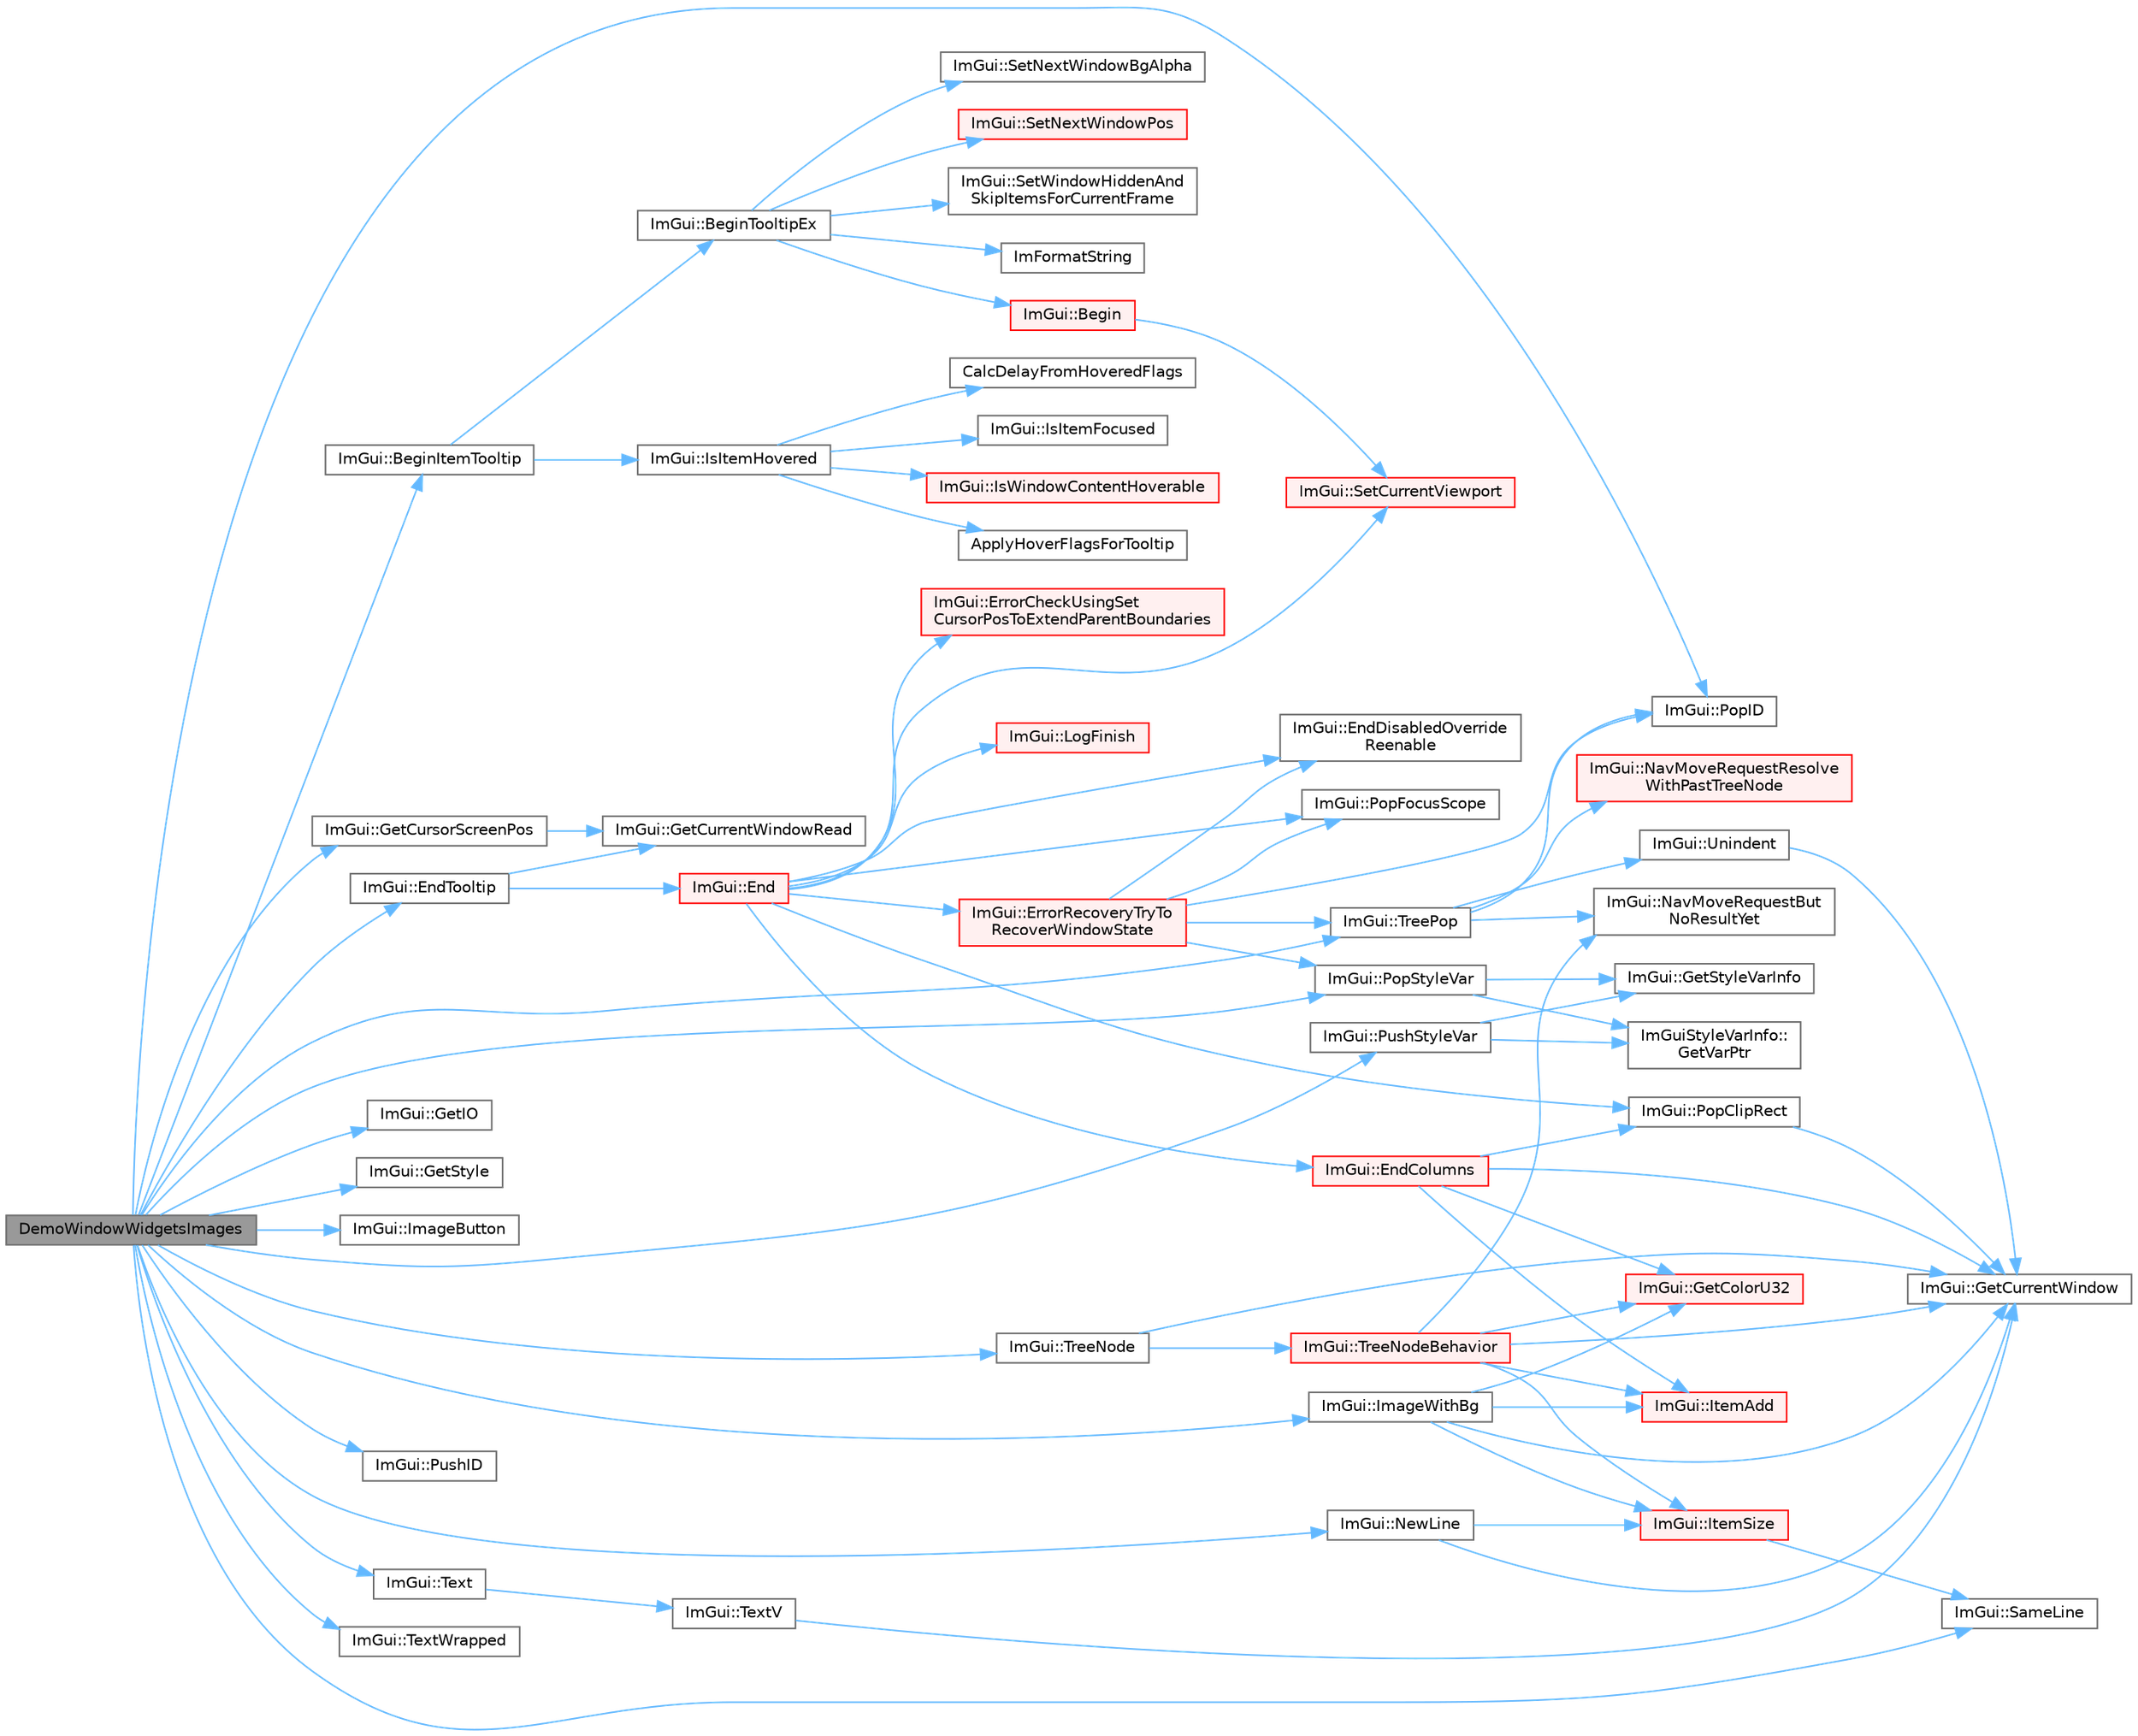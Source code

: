 digraph "DemoWindowWidgetsImages"
{
 // LATEX_PDF_SIZE
  bgcolor="transparent";
  edge [fontname=Helvetica,fontsize=10,labelfontname=Helvetica,labelfontsize=10];
  node [fontname=Helvetica,fontsize=10,shape=box,height=0.2,width=0.4];
  rankdir="LR";
  Node1 [id="Node000001",label="DemoWindowWidgetsImages",height=0.2,width=0.4,color="gray40", fillcolor="grey60", style="filled", fontcolor="black",tooltip=" "];
  Node1 -> Node2 [id="edge76_Node000001_Node000002",color="steelblue1",style="solid",tooltip=" "];
  Node2 [id="Node000002",label="ImGui::BeginItemTooltip",height=0.2,width=0.4,color="grey40", fillcolor="white", style="filled",URL="$namespace_im_gui.html#a0557ed1d3f89dcb5d25311bf3099ddf5",tooltip=" "];
  Node2 -> Node3 [id="edge77_Node000002_Node000003",color="steelblue1",style="solid",tooltip=" "];
  Node3 [id="Node000003",label="ImGui::BeginTooltipEx",height=0.2,width=0.4,color="grey40", fillcolor="white", style="filled",URL="$namespace_im_gui.html#a18b17a0b20c3f2a16068b84210cfded4",tooltip=" "];
  Node3 -> Node4 [id="edge78_Node000003_Node000004",color="steelblue1",style="solid",tooltip=" "];
  Node4 [id="Node000004",label="ImGui::Begin",height=0.2,width=0.4,color="red", fillcolor="#FFF0F0", style="filled",URL="$namespace_im_gui.html#a581e58db0bc930bafa4a5d23093a2b99",tooltip=" "];
  Node4 -> Node361 [id="edge79_Node000004_Node000361",color="steelblue1",style="solid",tooltip=" "];
  Node361 [id="Node000361",label="ImGui::SetCurrentViewport",height=0.2,width=0.4,color="red", fillcolor="#FFF0F0", style="filled",URL="$namespace_im_gui.html#a518a36249ab67227a13fd01a4236cbe1",tooltip=" "];
  Node3 -> Node68 [id="edge80_Node000003_Node000068",color="steelblue1",style="solid",tooltip=" "];
  Node68 [id="Node000068",label="ImFormatString",height=0.2,width=0.4,color="grey40", fillcolor="white", style="filled",URL="$imgui_8cpp.html#a75ccaf7d676b1f567ba888ae42ac3809",tooltip=" "];
  Node3 -> Node515 [id="edge81_Node000003_Node000515",color="steelblue1",style="solid",tooltip=" "];
  Node515 [id="Node000515",label="ImGui::SetNextWindowBgAlpha",height=0.2,width=0.4,color="grey40", fillcolor="white", style="filled",URL="$namespace_im_gui.html#a7de5a63cec4babe417f972403db6430c",tooltip=" "];
  Node3 -> Node254 [id="edge82_Node000003_Node000254",color="steelblue1",style="solid",tooltip=" "];
  Node254 [id="Node000254",label="ImGui::SetNextWindowPos",height=0.2,width=0.4,color="red", fillcolor="#FFF0F0", style="filled",URL="$namespace_im_gui.html#afbccd31113430670b5ab2bf0d6f509bf",tooltip=" "];
  Node3 -> Node26 [id="edge83_Node000003_Node000026",color="steelblue1",style="solid",tooltip=" "];
  Node26 [id="Node000026",label="ImGui::SetWindowHiddenAnd\lSkipItemsForCurrentFrame",height=0.2,width=0.4,color="grey40", fillcolor="white", style="filled",URL="$namespace_im_gui.html#a2a1dfd9dfa155f17d07c75f54130228b",tooltip=" "];
  Node2 -> Node70 [id="edge84_Node000002_Node000070",color="steelblue1",style="solid",tooltip=" "];
  Node70 [id="Node000070",label="ImGui::IsItemHovered",height=0.2,width=0.4,color="grey40", fillcolor="white", style="filled",URL="$namespace_im_gui.html#ac9a400eff3a9561d95e80486c52a660b",tooltip=" "];
  Node70 -> Node71 [id="edge85_Node000070_Node000071",color="steelblue1",style="solid",tooltip=" "];
  Node71 [id="Node000071",label="ApplyHoverFlagsForTooltip",height=0.2,width=0.4,color="grey40", fillcolor="white", style="filled",URL="$imgui_8cpp.html#a989cfbd85e6f3d725efd883c4275872e",tooltip=" "];
  Node70 -> Node72 [id="edge86_Node000070_Node000072",color="steelblue1",style="solid",tooltip=" "];
  Node72 [id="Node000072",label="CalcDelayFromHoveredFlags",height=0.2,width=0.4,color="grey40", fillcolor="white", style="filled",URL="$imgui_8cpp.html#a486a2f0ac6b8bc3c18f14d08b3c808d6",tooltip=" "];
  Node70 -> Node73 [id="edge87_Node000070_Node000073",color="steelblue1",style="solid",tooltip=" "];
  Node73 [id="Node000073",label="ImGui::IsItemFocused",height=0.2,width=0.4,color="grey40", fillcolor="white", style="filled",URL="$namespace_im_gui.html#add3290865a67327258c3a32b695adb28",tooltip=" "];
  Node70 -> Node74 [id="edge88_Node000070_Node000074",color="steelblue1",style="solid",tooltip=" "];
  Node74 [id="Node000074",label="ImGui::IsWindowContentHoverable",height=0.2,width=0.4,color="red", fillcolor="#FFF0F0", style="filled",URL="$namespace_im_gui.html#ab3095c274afa3c3d73e1d5cae190f469",tooltip=" "];
  Node1 -> Node81 [id="edge89_Node000001_Node000081",color="steelblue1",style="solid",tooltip=" "];
  Node81 [id="Node000081",label="ImGui::EndTooltip",height=0.2,width=0.4,color="grey40", fillcolor="white", style="filled",URL="$namespace_im_gui.html#ac8d75c160cfdf43d512f773ca133a1c6",tooltip=" "];
  Node81 -> Node82 [id="edge90_Node000081_Node000082",color="steelblue1",style="solid",tooltip=" "];
  Node82 [id="Node000082",label="ImGui::End",height=0.2,width=0.4,color="red", fillcolor="#FFF0F0", style="filled",URL="$namespace_im_gui.html#a5479d93794a004c67ceb6d13f37c8254",tooltip=" "];
  Node82 -> Node83 [id="edge91_Node000082_Node000083",color="steelblue1",style="solid",tooltip=" "];
  Node83 [id="Node000083",label="ImGui::EndColumns",height=0.2,width=0.4,color="red", fillcolor="#FFF0F0", style="filled",URL="$namespace_im_gui.html#af93bed3bce5475fe4d525d744f16aa20",tooltip=" "];
  Node83 -> Node86 [id="edge92_Node000083_Node000086",color="steelblue1",style="solid",tooltip=" "];
  Node86 [id="Node000086",label="ImGui::GetColorU32",height=0.2,width=0.4,color="red", fillcolor="#FFF0F0", style="filled",URL="$namespace_im_gui.html#a0de2d9bd347d9866511eb8d014e62556",tooltip=" "];
  Node83 -> Node85 [id="edge93_Node000083_Node000085",color="steelblue1",style="solid",tooltip=" "];
  Node85 [id="Node000085",label="ImGui::GetCurrentWindow",height=0.2,width=0.4,color="grey40", fillcolor="white", style="filled",URL="$namespace_im_gui.html#ac452417b5004ca16a814a72cff153526",tooltip=" "];
  Node83 -> Node108 [id="edge94_Node000083_Node000108",color="steelblue1",style="solid",tooltip=" "];
  Node108 [id="Node000108",label="ImGui::ItemAdd",height=0.2,width=0.4,color="red", fillcolor="#FFF0F0", style="filled",URL="$namespace_im_gui.html#a0c2ccafc8d403c02a6590ac21157b9ac",tooltip=" "];
  Node83 -> Node156 [id="edge95_Node000083_Node000156",color="steelblue1",style="solid",tooltip=" "];
  Node156 [id="Node000156",label="ImGui::PopClipRect",height=0.2,width=0.4,color="grey40", fillcolor="white", style="filled",URL="$namespace_im_gui.html#aef1c8a6e5a3c70cb10d03d2a2a66dfd8",tooltip=" "];
  Node156 -> Node85 [id="edge96_Node000156_Node000085",color="steelblue1",style="solid",tooltip=" "];
  Node82 -> Node163 [id="edge97_Node000082_Node000163",color="steelblue1",style="solid",tooltip=" "];
  Node163 [id="Node000163",label="ImGui::EndDisabledOverride\lReenable",height=0.2,width=0.4,color="grey40", fillcolor="white", style="filled",URL="$namespace_im_gui.html#a336225979f3fe3fd9ceba657123f9084",tooltip=" "];
  Node82 -> Node164 [id="edge98_Node000082_Node000164",color="steelblue1",style="solid",tooltip=" "];
  Node164 [id="Node000164",label="ImGui::ErrorCheckUsingSet\lCursorPosToExtendParentBoundaries",height=0.2,width=0.4,color="red", fillcolor="#FFF0F0", style="filled",URL="$namespace_im_gui.html#ad5832500c14abd9e76e376b82701385b",tooltip=" "];
  Node82 -> Node165 [id="edge99_Node000082_Node000165",color="steelblue1",style="solid",tooltip=" "];
  Node165 [id="Node000165",label="ImGui::ErrorRecoveryTryTo\lRecoverWindowState",height=0.2,width=0.4,color="red", fillcolor="#FFF0F0", style="filled",URL="$namespace_im_gui.html#a9e02d2905347634105ecc057a0824e1a",tooltip=" "];
  Node165 -> Node163 [id="edge100_Node000165_Node000163",color="steelblue1",style="solid",tooltip=" "];
  Node165 -> Node201 [id="edge101_Node000165_Node000201",color="steelblue1",style="solid",tooltip=" "];
  Node201 [id="Node000201",label="ImGui::PopFocusScope",height=0.2,width=0.4,color="grey40", fillcolor="white", style="filled",URL="$namespace_im_gui.html#a660bc1ff7f6d971fc4b4236e87409b38",tooltip=" "];
  Node165 -> Node93 [id="edge102_Node000165_Node000093",color="steelblue1",style="solid",tooltip=" "];
  Node93 [id="Node000093",label="ImGui::PopID",height=0.2,width=0.4,color="grey40", fillcolor="white", style="filled",URL="$namespace_im_gui.html#aba0b2d8f890a5d435ae43d0c4a2d4dd1",tooltip=" "];
  Node165 -> Node250 [id="edge103_Node000165_Node000250",color="steelblue1",style="solid",tooltip=" "];
  Node250 [id="Node000250",label="ImGui::PopStyleVar",height=0.2,width=0.4,color="grey40", fillcolor="white", style="filled",URL="$namespace_im_gui.html#a14116e57d81e326adef2a702e65781d4",tooltip=" "];
  Node250 -> Node251 [id="edge104_Node000250_Node000251",color="steelblue1",style="solid",tooltip=" "];
  Node251 [id="Node000251",label="ImGui::GetStyleVarInfo",height=0.2,width=0.4,color="grey40", fillcolor="white", style="filled",URL="$namespace_im_gui.html#a3870829d4a3b6ea8ad8f6f82c944495f",tooltip=" "];
  Node250 -> Node252 [id="edge105_Node000250_Node000252",color="steelblue1",style="solid",tooltip=" "];
  Node252 [id="Node000252",label="ImGuiStyleVarInfo::\lGetVarPtr",height=0.2,width=0.4,color="grey40", fillcolor="white", style="filled",URL="$struct_im_gui_style_var_info.html#a6621aa66480ec67de95b6a74625d834a",tooltip=" "];
  Node165 -> Node355 [id="edge106_Node000165_Node000355",color="steelblue1",style="solid",tooltip=" "];
  Node355 [id="Node000355",label="ImGui::TreePop",height=0.2,width=0.4,color="grey40", fillcolor="white", style="filled",URL="$namespace_im_gui.html#a41ecf265e5f678c78fc9c30b3cf2077f",tooltip=" "];
  Node355 -> Node172 [id="edge107_Node000355_Node000172",color="steelblue1",style="solid",tooltip=" "];
  Node172 [id="Node000172",label="ImGui::NavMoveRequestBut\lNoResultYet",height=0.2,width=0.4,color="grey40", fillcolor="white", style="filled",URL="$namespace_im_gui.html#a3fab98556d11690efd4f7f2fde94968e",tooltip=" "];
  Node355 -> Node356 [id="edge108_Node000355_Node000356",color="steelblue1",style="solid",tooltip=" "];
  Node356 [id="Node000356",label="ImGui::NavMoveRequestResolve\lWithPastTreeNode",height=0.2,width=0.4,color="red", fillcolor="#FFF0F0", style="filled",URL="$namespace_im_gui.html#a626a63937b3f661fc089c4989176cb90",tooltip=" "];
  Node355 -> Node93 [id="edge109_Node000355_Node000093",color="steelblue1",style="solid",tooltip=" "];
  Node355 -> Node357 [id="edge110_Node000355_Node000357",color="steelblue1",style="solid",tooltip=" "];
  Node357 [id="Node000357",label="ImGui::Unindent",height=0.2,width=0.4,color="grey40", fillcolor="white", style="filled",URL="$namespace_im_gui.html#ad577d36753634c9bbdc3750b0e5217f5",tooltip=" "];
  Node357 -> Node85 [id="edge111_Node000357_Node000085",color="steelblue1",style="solid",tooltip=" "];
  Node82 -> Node358 [id="edge112_Node000082_Node000358",color="steelblue1",style="solid",tooltip=" "];
  Node358 [id="Node000358",label="ImGui::LogFinish",height=0.2,width=0.4,color="red", fillcolor="#FFF0F0", style="filled",URL="$namespace_im_gui.html#a2ebcd048d1ca025fb972e1c2e920e3f3",tooltip=" "];
  Node82 -> Node156 [id="edge113_Node000082_Node000156",color="steelblue1",style="solid",tooltip=" "];
  Node82 -> Node201 [id="edge114_Node000082_Node000201",color="steelblue1",style="solid",tooltip=" "];
  Node82 -> Node361 [id="edge115_Node000082_Node000361",color="steelblue1",style="solid",tooltip=" "];
  Node81 -> Node100 [id="edge116_Node000081_Node000100",color="steelblue1",style="solid",tooltip=" "];
  Node100 [id="Node000100",label="ImGui::GetCurrentWindowRead",height=0.2,width=0.4,color="grey40", fillcolor="white", style="filled",URL="$namespace_im_gui.html#a055af7d6b7b4ae977a9c3c25a98e0d2f",tooltip=" "];
  Node1 -> Node516 [id="edge117_Node000001_Node000516",color="steelblue1",style="solid",tooltip=" "];
  Node516 [id="Node000516",label="ImGui::GetCursorScreenPos",height=0.2,width=0.4,color="grey40", fillcolor="white", style="filled",URL="$namespace_im_gui.html#adb0db3c1ee36f5085f35890a4229ae75",tooltip=" "];
  Node516 -> Node100 [id="edge118_Node000516_Node000100",color="steelblue1",style="solid",tooltip=" "];
  Node1 -> Node517 [id="edge119_Node000001_Node000517",color="steelblue1",style="solid",tooltip=" "];
  Node517 [id="Node000517",label="ImGui::GetIO",height=0.2,width=0.4,color="grey40", fillcolor="white", style="filled",URL="$namespace_im_gui.html#a3179e560812f878f3961ce803a5d9302",tooltip=" "];
  Node1 -> Node518 [id="edge120_Node000001_Node000518",color="steelblue1",style="solid",tooltip=" "];
  Node518 [id="Node000518",label="ImGui::GetStyle",height=0.2,width=0.4,color="grey40", fillcolor="white", style="filled",URL="$namespace_im_gui.html#abafef4bb3e3654efd96a47b2e22870a7",tooltip=" "];
  Node1 -> Node519 [id="edge121_Node000001_Node000519",color="steelblue1",style="solid",tooltip=" "];
  Node519 [id="Node000519",label="ImGui::ImageButton",height=0.2,width=0.4,color="grey40", fillcolor="white", style="filled",URL="$namespace_im_gui.html#af3b1c663cabd3324291be7f13c1eb60f",tooltip=" "];
  Node1 -> Node520 [id="edge122_Node000001_Node000520",color="steelblue1",style="solid",tooltip=" "];
  Node520 [id="Node000520",label="ImGui::ImageWithBg",height=0.2,width=0.4,color="grey40", fillcolor="white", style="filled",URL="$namespace_im_gui.html#a8c81ba6f9cd30e3f1cb945a4b7ef161d",tooltip=" "];
  Node520 -> Node86 [id="edge123_Node000520_Node000086",color="steelblue1",style="solid",tooltip=" "];
  Node520 -> Node85 [id="edge124_Node000520_Node000085",color="steelblue1",style="solid",tooltip=" "];
  Node520 -> Node108 [id="edge125_Node000520_Node000108",color="steelblue1",style="solid",tooltip=" "];
  Node520 -> Node169 [id="edge126_Node000520_Node000169",color="steelblue1",style="solid",tooltip=" "];
  Node169 [id="Node000169",label="ImGui::ItemSize",height=0.2,width=0.4,color="red", fillcolor="#FFF0F0", style="filled",URL="$namespace_im_gui.html#a4b5818a652d943ea54e0cec9fb3943d7",tooltip=" "];
  Node169 -> Node170 [id="edge127_Node000169_Node000170",color="steelblue1",style="solid",tooltip=" "];
  Node170 [id="Node000170",label="ImGui::SameLine",height=0.2,width=0.4,color="grey40", fillcolor="white", style="filled",URL="$namespace_im_gui.html#addd433eb3aae59119e341e80db474f66",tooltip=" "];
  Node1 -> Node521 [id="edge128_Node000001_Node000521",color="steelblue1",style="solid",tooltip=" "];
  Node521 [id="Node000521",label="ImGui::NewLine",height=0.2,width=0.4,color="grey40", fillcolor="white", style="filled",URL="$namespace_im_gui.html#a77f8b0a33e5335f98661f99e720411da",tooltip=" "];
  Node521 -> Node85 [id="edge129_Node000521_Node000085",color="steelblue1",style="solid",tooltip=" "];
  Node521 -> Node169 [id="edge130_Node000521_Node000169",color="steelblue1",style="solid",tooltip=" "];
  Node1 -> Node93 [id="edge131_Node000001_Node000093",color="steelblue1",style="solid",tooltip=" "];
  Node1 -> Node250 [id="edge132_Node000001_Node000250",color="steelblue1",style="solid",tooltip=" "];
  Node1 -> Node94 [id="edge133_Node000001_Node000094",color="steelblue1",style="solid",tooltip=" "];
  Node94 [id="Node000094",label="ImGui::PushID",height=0.2,width=0.4,color="grey40", fillcolor="white", style="filled",URL="$namespace_im_gui.html#a27a8533605dc5b8cabf161bf7715bbde",tooltip=" "];
  Node1 -> Node522 [id="edge134_Node000001_Node000522",color="steelblue1",style="solid",tooltip=" "];
  Node522 [id="Node000522",label="ImGui::PushStyleVar",height=0.2,width=0.4,color="grey40", fillcolor="white", style="filled",URL="$namespace_im_gui.html#aab3f43009094462cf2a5eb554785949b",tooltip=" "];
  Node522 -> Node251 [id="edge135_Node000522_Node000251",color="steelblue1",style="solid",tooltip=" "];
  Node522 -> Node252 [id="edge136_Node000522_Node000252",color="steelblue1",style="solid",tooltip=" "];
  Node1 -> Node170 [id="edge137_Node000001_Node000170",color="steelblue1",style="solid",tooltip=" "];
  Node1 -> Node523 [id="edge138_Node000001_Node000523",color="steelblue1",style="solid",tooltip=" "];
  Node523 [id="Node000523",label="ImGui::Text",height=0.2,width=0.4,color="grey40", fillcolor="white", style="filled",URL="$namespace_im_gui.html#a9e7b83611fe441d54fad2effb4bf4965",tooltip=" "];
  Node523 -> Node364 [id="edge139_Node000523_Node000364",color="steelblue1",style="solid",tooltip=" "];
  Node364 [id="Node000364",label="ImGui::TextV",height=0.2,width=0.4,color="grey40", fillcolor="white", style="filled",URL="$namespace_im_gui.html#a10a0d6362178c2f743092f21e1b6cd20",tooltip=" "];
  Node364 -> Node85 [id="edge140_Node000364_Node000085",color="steelblue1",style="solid",tooltip=" "];
  Node1 -> Node524 [id="edge141_Node000001_Node000524",color="steelblue1",style="solid",tooltip=" "];
  Node524 [id="Node000524",label="ImGui::TextWrapped",height=0.2,width=0.4,color="grey40", fillcolor="white", style="filled",URL="$namespace_im_gui.html#ad57bb15c599e73b2ccc7c0f7de6e5823",tooltip=" "];
  Node1 -> Node525 [id="edge142_Node000001_Node000525",color="steelblue1",style="solid",tooltip=" "];
  Node525 [id="Node000525",label="ImGui::TreeNode",height=0.2,width=0.4,color="grey40", fillcolor="white", style="filled",URL="$namespace_im_gui.html#a4dff507ce8bbe0da9556bb50b1e60d7f",tooltip=" "];
  Node525 -> Node85 [id="edge143_Node000525_Node000085",color="steelblue1",style="solid",tooltip=" "];
  Node525 -> Node526 [id="edge144_Node000525_Node000526",color="steelblue1",style="solid",tooltip=" "];
  Node526 [id="Node000526",label="ImGui::TreeNodeBehavior",height=0.2,width=0.4,color="red", fillcolor="#FFF0F0", style="filled",URL="$namespace_im_gui.html#a918eabf70d288e93b2519ee1eac2c0b4",tooltip=" "];
  Node526 -> Node86 [id="edge145_Node000526_Node000086",color="steelblue1",style="solid",tooltip=" "];
  Node526 -> Node85 [id="edge146_Node000526_Node000085",color="steelblue1",style="solid",tooltip=" "];
  Node526 -> Node108 [id="edge147_Node000526_Node000108",color="steelblue1",style="solid",tooltip=" "];
  Node526 -> Node169 [id="edge148_Node000526_Node000169",color="steelblue1",style="solid",tooltip=" "];
  Node526 -> Node172 [id="edge149_Node000526_Node000172",color="steelblue1",style="solid",tooltip=" "];
  Node1 -> Node355 [id="edge150_Node000001_Node000355",color="steelblue1",style="solid",tooltip=" "];
}
